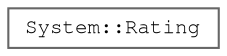 digraph "Graphical Class Hierarchy"
{
 // LATEX_PDF_SIZE
  bgcolor="transparent";
  edge [fontname=FreeMono,fontsize=10,labelfontname=FreeMono,labelfontsize=10];
  node [fontname=FreeMono,fontsize=10,shape=box,height=0.2,width=0.4];
  rankdir="LR";
  Node0 [label="System::Rating",height=0.2,width=0.4,color="grey40", fillcolor="white", style="filled",URL="$class_system_1_1_rating.html",tooltip=" "];
}
